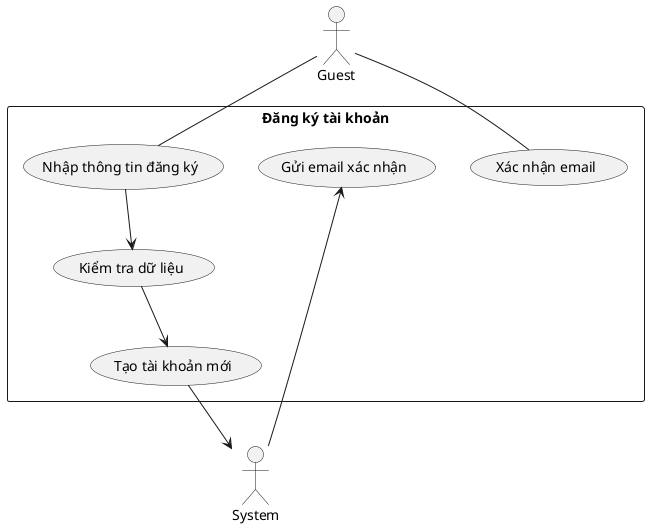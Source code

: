 @startuml
actor Guest
actor System

rectangle "Đăng ký tài khoản" {
    Guest -- (Nhập thông tin đăng ký)
    Guest -- (Xác nhận email) 
    (Nhập thông tin đăng ký) --> (Kiểm tra dữ liệu)
    (Kiểm tra dữ liệu) --> (Tạo tài khoản mới)
    (Tạo tài khoản mới) --> System
    System --> (Gửi email xác nhận)
}
@enduml
